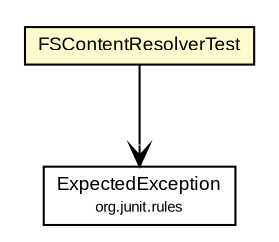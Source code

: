 #!/usr/local/bin/dot
#
# Class diagram 
# Generated by UMLGraph version R5_6-24-gf6e263 (http://www.umlgraph.org/)
#

digraph G {
	edge [fontname="arial",fontsize=10,labelfontname="arial",labelfontsize=10];
	node [fontname="arial",fontsize=10,shape=plaintext];
	nodesep=0.25;
	ranksep=0.5;
	// org.settings4j.contentresolver.FSContentResolverTest
	c998 [label=<<table title="org.settings4j.contentresolver.FSContentResolverTest" border="0" cellborder="1" cellspacing="0" cellpadding="2" port="p" bgcolor="lemonChiffon" href="./FSContentResolverTest.html">
		<tr><td><table border="0" cellspacing="0" cellpadding="1">
<tr><td align="center" balign="center"> FSContentResolverTest </td></tr>
		</table></td></tr>
		</table>>, URL="./FSContentResolverTest.html", fontname="arial", fontcolor="black", fontsize=9.0];
	// org.settings4j.contentresolver.FSContentResolverTest NAVASSOC org.junit.rules.ExpectedException
	c998:p -> c1016:p [taillabel="", label="", headlabel="", fontname="arial", fontcolor="black", fontsize=10.0, color="black", arrowhead=open];
	// org.junit.rules.ExpectedException
	c1016 [label=<<table title="org.junit.rules.ExpectedException" border="0" cellborder="1" cellspacing="0" cellpadding="2" port="p">
		<tr><td><table border="0" cellspacing="0" cellpadding="1">
<tr><td align="center" balign="center"> ExpectedException </td></tr>
<tr><td align="center" balign="center"><font point-size="7.0"> org.junit.rules </font></td></tr>
		</table></td></tr>
		</table>>, URL="null", fontname="arial", fontcolor="black", fontsize=9.0];
}

